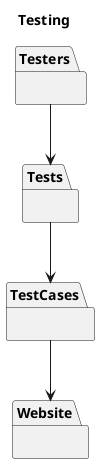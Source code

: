 @startuml
title Testing
package Testers {}
package Tests {}
package TestCases {}
package Website {}

Testers --> Tests
Tests --> TestCases
TestCases --> Website
@enduml
